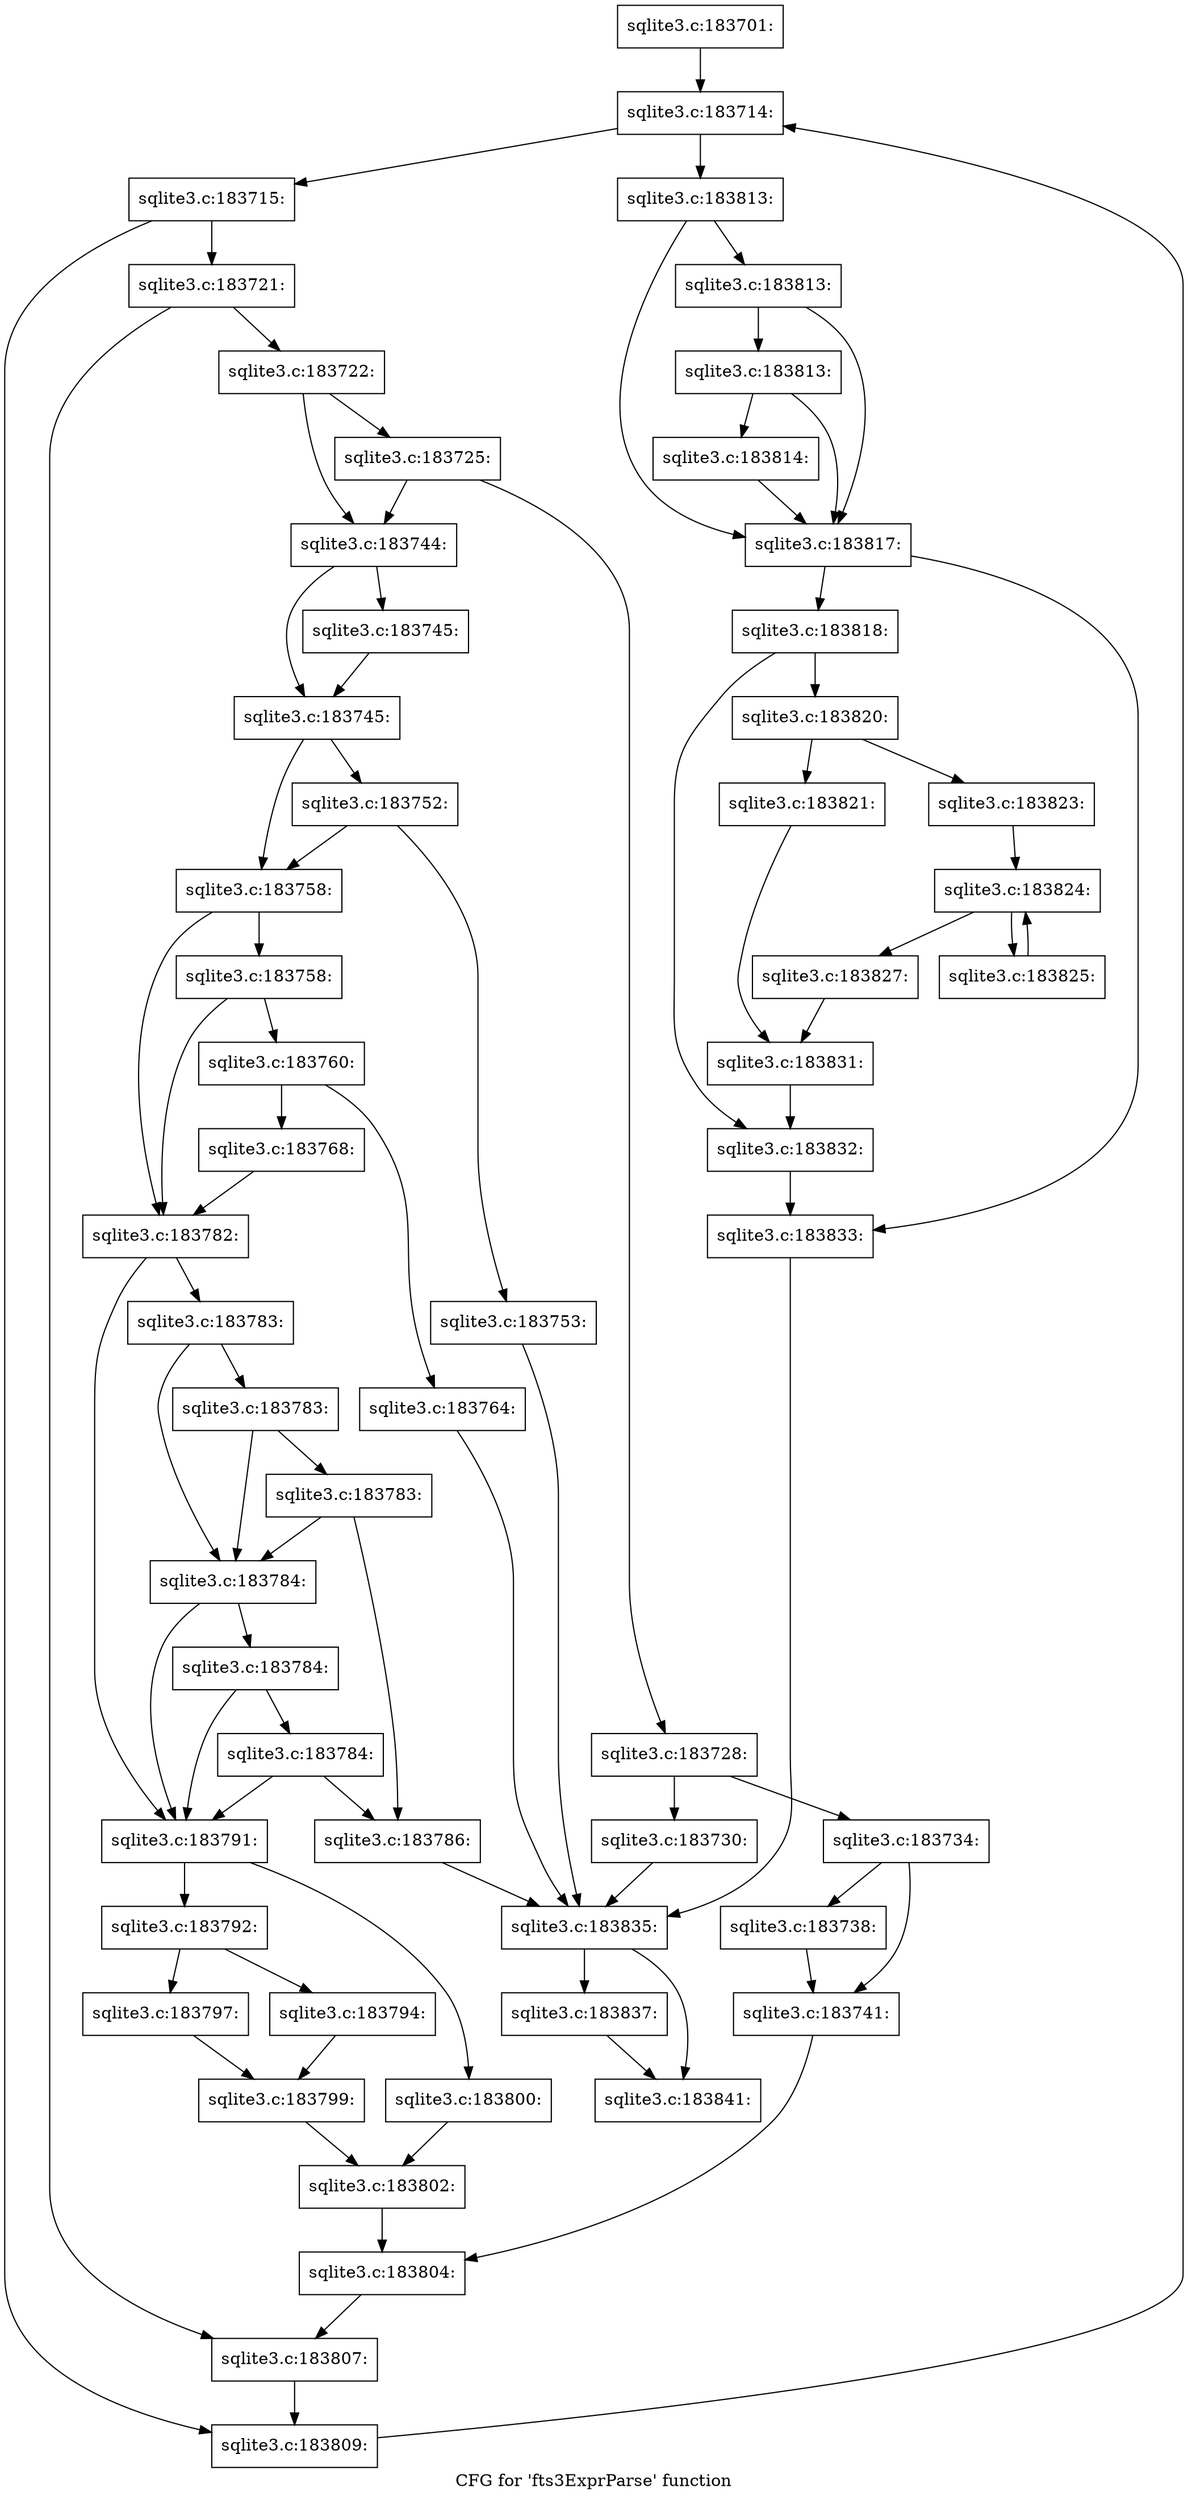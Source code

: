 digraph "CFG for 'fts3ExprParse' function" {
	label="CFG for 'fts3ExprParse' function";

	Node0x55c0f8146e80 [shape=record,label="{sqlite3.c:183701:}"];
	Node0x55c0f8146e80 -> Node0x55c0f814fc50;
	Node0x55c0f814fc50 [shape=record,label="{sqlite3.c:183714:}"];
	Node0x55c0f814fc50 -> Node0x55c0f8150000;
	Node0x55c0f814fc50 -> Node0x55c0f814fdb0;
	Node0x55c0f8150000 [shape=record,label="{sqlite3.c:183715:}"];
	Node0x55c0f8150000 -> Node0x55c0f6b6b4f0;
	Node0x55c0f8150000 -> Node0x55c0f8151050;
	Node0x55c0f6b6b4f0 [shape=record,label="{sqlite3.c:183721:}"];
	Node0x55c0f6b6b4f0 -> Node0x55c0f8151610;
	Node0x55c0f6b6b4f0 -> Node0x55c0f8151660;
	Node0x55c0f8151610 [shape=record,label="{sqlite3.c:183722:}"];
	Node0x55c0f8151610 -> Node0x55c0f8151ca0;
	Node0x55c0f8151610 -> Node0x55c0f8151c50;
	Node0x55c0f8151ca0 [shape=record,label="{sqlite3.c:183725:}"];
	Node0x55c0f8151ca0 -> Node0x55c0f8151bb0;
	Node0x55c0f8151ca0 -> Node0x55c0f8151c50;
	Node0x55c0f8151bb0 [shape=record,label="{sqlite3.c:183728:}"];
	Node0x55c0f8151bb0 -> Node0x55c0f8152b10;
	Node0x55c0f8151bb0 -> Node0x55c0f6b65f40;
	Node0x55c0f6b65f40 [shape=record,label="{sqlite3.c:183730:}"];
	Node0x55c0f6b65f40 -> Node0x55c0f81509b0;
	Node0x55c0f8152b10 [shape=record,label="{sqlite3.c:183734:}"];
	Node0x55c0f8152b10 -> Node0x55c0f81540a0;
	Node0x55c0f8152b10 -> Node0x55c0f81540f0;
	Node0x55c0f81540a0 [shape=record,label="{sqlite3.c:183738:}"];
	Node0x55c0f81540a0 -> Node0x55c0f81540f0;
	Node0x55c0f81540f0 [shape=record,label="{sqlite3.c:183741:}"];
	Node0x55c0f81540f0 -> Node0x55c0f8151c00;
	Node0x55c0f8151c50 [shape=record,label="{sqlite3.c:183744:}"];
	Node0x55c0f8151c50 -> Node0x55c0fae24090;
	Node0x55c0f8151c50 -> Node0x55c0fae240e0;
	Node0x55c0fae240e0 [shape=record,label="{sqlite3.c:183745:}"];
	Node0x55c0fae240e0 -> Node0x55c0fae24090;
	Node0x55c0fae24090 [shape=record,label="{sqlite3.c:183745:}"];
	Node0x55c0fae24090 -> Node0x55c0fae24910;
	Node0x55c0fae24090 -> Node0x55c0fae24960;
	Node0x55c0fae24960 [shape=record,label="{sqlite3.c:183752:}"];
	Node0x55c0fae24960 -> Node0x55c0fae248c0;
	Node0x55c0fae24960 -> Node0x55c0fae24910;
	Node0x55c0fae248c0 [shape=record,label="{sqlite3.c:183753:}"];
	Node0x55c0fae248c0 -> Node0x55c0f81509b0;
	Node0x55c0fae24910 [shape=record,label="{sqlite3.c:183758:}"];
	Node0x55c0fae24910 -> Node0x55c0fae25310;
	Node0x55c0fae24910 -> Node0x55c0fae252c0;
	Node0x55c0fae25310 [shape=record,label="{sqlite3.c:183758:}"];
	Node0x55c0fae25310 -> Node0x55c0fae252c0;
	Node0x55c0fae25310 -> Node0x55c0fae25270;
	Node0x55c0fae25270 [shape=record,label="{sqlite3.c:183760:}"];
	Node0x55c0fae25270 -> Node0x55c0fae25e30;
	Node0x55c0fae25270 -> Node0x55c0fae25de0;
	Node0x55c0fae25de0 [shape=record,label="{sqlite3.c:183764:}"];
	Node0x55c0fae25de0 -> Node0x55c0f81509b0;
	Node0x55c0fae25e30 [shape=record,label="{sqlite3.c:183768:}"];
	Node0x55c0fae25e30 -> Node0x55c0fae252c0;
	Node0x55c0fae252c0 [shape=record,label="{sqlite3.c:183782:}"];
	Node0x55c0fae252c0 -> Node0x55c0fae272c0;
	Node0x55c0fae252c0 -> Node0x55c0fae27270;
	Node0x55c0fae272c0 [shape=record,label="{sqlite3.c:183783:}"];
	Node0x55c0fae272c0 -> Node0x55c0fae275b0;
	Node0x55c0fae272c0 -> Node0x55c0fae274b0;
	Node0x55c0fae275b0 [shape=record,label="{sqlite3.c:183783:}"];
	Node0x55c0fae275b0 -> Node0x55c0fae274b0;
	Node0x55c0fae275b0 -> Node0x55c0fae27530;
	Node0x55c0fae27530 [shape=record,label="{sqlite3.c:183783:}"];
	Node0x55c0fae27530 -> Node0x55c0f6b6b590;
	Node0x55c0fae27530 -> Node0x55c0fae274b0;
	Node0x55c0fae274b0 [shape=record,label="{sqlite3.c:183784:}"];
	Node0x55c0fae274b0 -> Node0x55c0fae27cb0;
	Node0x55c0fae274b0 -> Node0x55c0fae27270;
	Node0x55c0fae27cb0 [shape=record,label="{sqlite3.c:183784:}"];
	Node0x55c0fae27cb0 -> Node0x55c0fae27c30;
	Node0x55c0fae27cb0 -> Node0x55c0fae27270;
	Node0x55c0fae27c30 [shape=record,label="{sqlite3.c:183784:}"];
	Node0x55c0fae27c30 -> Node0x55c0f6b6b590;
	Node0x55c0fae27c30 -> Node0x55c0fae27270;
	Node0x55c0f6b6b590 [shape=record,label="{sqlite3.c:183786:}"];
	Node0x55c0f6b6b590 -> Node0x55c0f81509b0;
	Node0x55c0fae27270 [shape=record,label="{sqlite3.c:183791:}"];
	Node0x55c0fae27270 -> Node0x55c0fae28830;
	Node0x55c0fae27270 -> Node0x55c0fae288d0;
	Node0x55c0fae28830 [shape=record,label="{sqlite3.c:183792:}"];
	Node0x55c0fae28830 -> Node0x55c0fae28c10;
	Node0x55c0fae28830 -> Node0x55c0fae28cb0;
	Node0x55c0fae28c10 [shape=record,label="{sqlite3.c:183794:}"];
	Node0x55c0fae28c10 -> Node0x55c0fae28c60;
	Node0x55c0fae28cb0 [shape=record,label="{sqlite3.c:183797:}"];
	Node0x55c0fae28cb0 -> Node0x55c0fae28c60;
	Node0x55c0fae28c60 [shape=record,label="{sqlite3.c:183799:}"];
	Node0x55c0fae28c60 -> Node0x55c0fae28880;
	Node0x55c0fae288d0 [shape=record,label="{sqlite3.c:183800:}"];
	Node0x55c0fae288d0 -> Node0x55c0fae28880;
	Node0x55c0fae28880 [shape=record,label="{sqlite3.c:183802:}"];
	Node0x55c0fae28880 -> Node0x55c0f8151c00;
	Node0x55c0f8151c00 [shape=record,label="{sqlite3.c:183804:}"];
	Node0x55c0f8151c00 -> Node0x55c0f8151660;
	Node0x55c0f8151660 [shape=record,label="{sqlite3.c:183807:}"];
	Node0x55c0f8151660 -> Node0x55c0f8151050;
	Node0x55c0f8151050 [shape=record,label="{sqlite3.c:183809:}"];
	Node0x55c0f8151050 -> Node0x55c0f814fc50;
	Node0x55c0f814fdb0 [shape=record,label="{sqlite3.c:183813:}"];
	Node0x55c0f814fdb0 -> Node0x55c0fae2af10;
	Node0x55c0f814fdb0 -> Node0x55c0fae2ae40;
	Node0x55c0fae2af10 [shape=record,label="{sqlite3.c:183813:}"];
	Node0x55c0fae2af10 -> Node0x55c0fae2ae90;
	Node0x55c0fae2af10 -> Node0x55c0fae2ae40;
	Node0x55c0fae2ae90 [shape=record,label="{sqlite3.c:183813:}"];
	Node0x55c0fae2ae90 -> Node0x55c0fae2adf0;
	Node0x55c0fae2ae90 -> Node0x55c0fae2ae40;
	Node0x55c0fae2adf0 [shape=record,label="{sqlite3.c:183814:}"];
	Node0x55c0fae2adf0 -> Node0x55c0fae2ae40;
	Node0x55c0fae2ae40 [shape=record,label="{sqlite3.c:183817:}"];
	Node0x55c0fae2ae40 -> Node0x55c0fae2b850;
	Node0x55c0fae2ae40 -> Node0x55c0fae2b8a0;
	Node0x55c0fae2b850 [shape=record,label="{sqlite3.c:183818:}"];
	Node0x55c0fae2b850 -> Node0x55c0fae2bdd0;
	Node0x55c0fae2b850 -> Node0x55c0fae2be20;
	Node0x55c0fae2bdd0 [shape=record,label="{sqlite3.c:183820:}"];
	Node0x55c0fae2bdd0 -> Node0x55c0fae2c190;
	Node0x55c0fae2bdd0 -> Node0x55c0fae2c0f0;
	Node0x55c0fae2c0f0 [shape=record,label="{sqlite3.c:183821:}"];
	Node0x55c0fae2c0f0 -> Node0x55c0fae2c140;
	Node0x55c0fae2c190 [shape=record,label="{sqlite3.c:183823:}"];
	Node0x55c0fae2c190 -> Node0x55c0fae2cae0;
	Node0x55c0fae2cae0 [shape=record,label="{sqlite3.c:183824:}"];
	Node0x55c0fae2cae0 -> Node0x55c0fae2cf20;
	Node0x55c0fae2cae0 -> Node0x55c0fae2cc40;
	Node0x55c0fae2cf20 [shape=record,label="{sqlite3.c:183825:}"];
	Node0x55c0fae2cf20 -> Node0x55c0fae2cae0;
	Node0x55c0fae2cc40 [shape=record,label="{sqlite3.c:183827:}"];
	Node0x55c0fae2cc40 -> Node0x55c0fae2c140;
	Node0x55c0fae2c140 [shape=record,label="{sqlite3.c:183831:}"];
	Node0x55c0fae2c140 -> Node0x55c0fae2be20;
	Node0x55c0fae2be20 [shape=record,label="{sqlite3.c:183832:}"];
	Node0x55c0fae2be20 -> Node0x55c0fae2b8a0;
	Node0x55c0fae2b8a0 [shape=record,label="{sqlite3.c:183833:}"];
	Node0x55c0fae2b8a0 -> Node0x55c0f81509b0;
	Node0x55c0f81509b0 [shape=record,label="{sqlite3.c:183835:}"];
	Node0x55c0f81509b0 -> Node0x55c0fae2e440;
	Node0x55c0f81509b0 -> Node0x55c0fae2e490;
	Node0x55c0fae2e440 [shape=record,label="{sqlite3.c:183837:}"];
	Node0x55c0fae2e440 -> Node0x55c0fae2e490;
	Node0x55c0fae2e490 [shape=record,label="{sqlite3.c:183841:}"];
}
